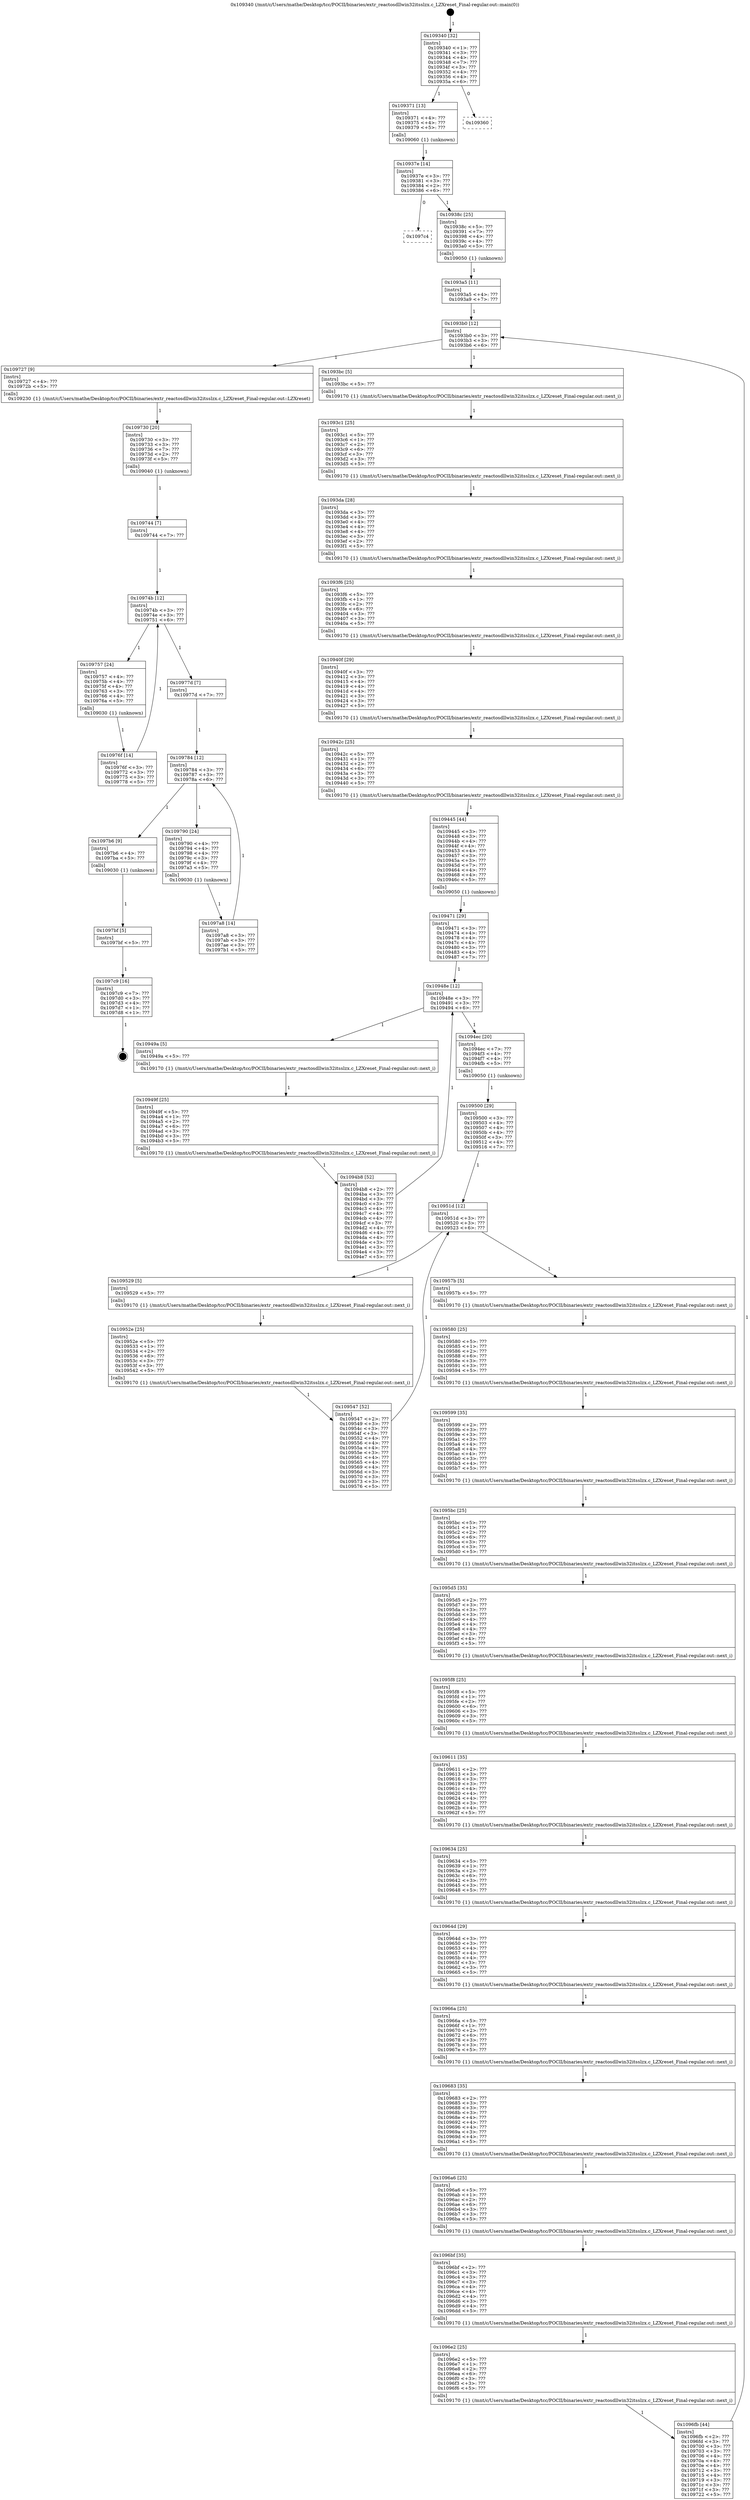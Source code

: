 digraph "0x109340" {
  label = "0x109340 (/mnt/c/Users/mathe/Desktop/tcc/POCII/binaries/extr_reactosdllwin32itsslzx.c_LZXreset_Final-regular.out::main(0))"
  labelloc = "t"
  node[shape=record]

  Entry [label="",width=0.3,height=0.3,shape=circle,fillcolor=black,style=filled]
  "0x109340" [label="{
     0x109340 [32]\l
     | [instrs]\l
     &nbsp;&nbsp;0x109340 \<+1\>: ???\l
     &nbsp;&nbsp;0x109341 \<+3\>: ???\l
     &nbsp;&nbsp;0x109344 \<+4\>: ???\l
     &nbsp;&nbsp;0x109348 \<+7\>: ???\l
     &nbsp;&nbsp;0x10934f \<+3\>: ???\l
     &nbsp;&nbsp;0x109352 \<+4\>: ???\l
     &nbsp;&nbsp;0x109356 \<+4\>: ???\l
     &nbsp;&nbsp;0x10935a \<+6\>: ???\l
  }"]
  "0x109371" [label="{
     0x109371 [13]\l
     | [instrs]\l
     &nbsp;&nbsp;0x109371 \<+4\>: ???\l
     &nbsp;&nbsp;0x109375 \<+4\>: ???\l
     &nbsp;&nbsp;0x109379 \<+5\>: ???\l
     | [calls]\l
     &nbsp;&nbsp;0x109060 \{1\} (unknown)\l
  }"]
  "0x109360" [label="{
     0x109360\l
  }", style=dashed]
  "0x10937e" [label="{
     0x10937e [14]\l
     | [instrs]\l
     &nbsp;&nbsp;0x10937e \<+3\>: ???\l
     &nbsp;&nbsp;0x109381 \<+3\>: ???\l
     &nbsp;&nbsp;0x109384 \<+2\>: ???\l
     &nbsp;&nbsp;0x109386 \<+6\>: ???\l
  }"]
  "0x1097c4" [label="{
     0x1097c4\l
  }", style=dashed]
  "0x10938c" [label="{
     0x10938c [25]\l
     | [instrs]\l
     &nbsp;&nbsp;0x10938c \<+5\>: ???\l
     &nbsp;&nbsp;0x109391 \<+7\>: ???\l
     &nbsp;&nbsp;0x109398 \<+4\>: ???\l
     &nbsp;&nbsp;0x10939c \<+4\>: ???\l
     &nbsp;&nbsp;0x1093a0 \<+5\>: ???\l
     | [calls]\l
     &nbsp;&nbsp;0x109050 \{1\} (unknown)\l
  }"]
  Exit [label="",width=0.3,height=0.3,shape=circle,fillcolor=black,style=filled,peripheries=2]
  "0x1093b0" [label="{
     0x1093b0 [12]\l
     | [instrs]\l
     &nbsp;&nbsp;0x1093b0 \<+3\>: ???\l
     &nbsp;&nbsp;0x1093b3 \<+3\>: ???\l
     &nbsp;&nbsp;0x1093b6 \<+6\>: ???\l
  }"]
  "0x109727" [label="{
     0x109727 [9]\l
     | [instrs]\l
     &nbsp;&nbsp;0x109727 \<+4\>: ???\l
     &nbsp;&nbsp;0x10972b \<+5\>: ???\l
     | [calls]\l
     &nbsp;&nbsp;0x109230 \{1\} (/mnt/c/Users/mathe/Desktop/tcc/POCII/binaries/extr_reactosdllwin32itsslzx.c_LZXreset_Final-regular.out::LZXreset)\l
  }"]
  "0x1093bc" [label="{
     0x1093bc [5]\l
     | [instrs]\l
     &nbsp;&nbsp;0x1093bc \<+5\>: ???\l
     | [calls]\l
     &nbsp;&nbsp;0x109170 \{1\} (/mnt/c/Users/mathe/Desktop/tcc/POCII/binaries/extr_reactosdllwin32itsslzx.c_LZXreset_Final-regular.out::next_i)\l
  }"]
  "0x1093c1" [label="{
     0x1093c1 [25]\l
     | [instrs]\l
     &nbsp;&nbsp;0x1093c1 \<+5\>: ???\l
     &nbsp;&nbsp;0x1093c6 \<+1\>: ???\l
     &nbsp;&nbsp;0x1093c7 \<+2\>: ???\l
     &nbsp;&nbsp;0x1093c9 \<+6\>: ???\l
     &nbsp;&nbsp;0x1093cf \<+3\>: ???\l
     &nbsp;&nbsp;0x1093d2 \<+3\>: ???\l
     &nbsp;&nbsp;0x1093d5 \<+5\>: ???\l
     | [calls]\l
     &nbsp;&nbsp;0x109170 \{1\} (/mnt/c/Users/mathe/Desktop/tcc/POCII/binaries/extr_reactosdllwin32itsslzx.c_LZXreset_Final-regular.out::next_i)\l
  }"]
  "0x1093da" [label="{
     0x1093da [28]\l
     | [instrs]\l
     &nbsp;&nbsp;0x1093da \<+3\>: ???\l
     &nbsp;&nbsp;0x1093dd \<+3\>: ???\l
     &nbsp;&nbsp;0x1093e0 \<+4\>: ???\l
     &nbsp;&nbsp;0x1093e4 \<+4\>: ???\l
     &nbsp;&nbsp;0x1093e8 \<+4\>: ???\l
     &nbsp;&nbsp;0x1093ec \<+3\>: ???\l
     &nbsp;&nbsp;0x1093ef \<+2\>: ???\l
     &nbsp;&nbsp;0x1093f1 \<+5\>: ???\l
     | [calls]\l
     &nbsp;&nbsp;0x109170 \{1\} (/mnt/c/Users/mathe/Desktop/tcc/POCII/binaries/extr_reactosdllwin32itsslzx.c_LZXreset_Final-regular.out::next_i)\l
  }"]
  "0x1093f6" [label="{
     0x1093f6 [25]\l
     | [instrs]\l
     &nbsp;&nbsp;0x1093f6 \<+5\>: ???\l
     &nbsp;&nbsp;0x1093fb \<+1\>: ???\l
     &nbsp;&nbsp;0x1093fc \<+2\>: ???\l
     &nbsp;&nbsp;0x1093fe \<+6\>: ???\l
     &nbsp;&nbsp;0x109404 \<+3\>: ???\l
     &nbsp;&nbsp;0x109407 \<+3\>: ???\l
     &nbsp;&nbsp;0x10940a \<+5\>: ???\l
     | [calls]\l
     &nbsp;&nbsp;0x109170 \{1\} (/mnt/c/Users/mathe/Desktop/tcc/POCII/binaries/extr_reactosdllwin32itsslzx.c_LZXreset_Final-regular.out::next_i)\l
  }"]
  "0x10940f" [label="{
     0x10940f [29]\l
     | [instrs]\l
     &nbsp;&nbsp;0x10940f \<+3\>: ???\l
     &nbsp;&nbsp;0x109412 \<+3\>: ???\l
     &nbsp;&nbsp;0x109415 \<+4\>: ???\l
     &nbsp;&nbsp;0x109419 \<+4\>: ???\l
     &nbsp;&nbsp;0x10941d \<+4\>: ???\l
     &nbsp;&nbsp;0x109421 \<+3\>: ???\l
     &nbsp;&nbsp;0x109424 \<+3\>: ???\l
     &nbsp;&nbsp;0x109427 \<+5\>: ???\l
     | [calls]\l
     &nbsp;&nbsp;0x109170 \{1\} (/mnt/c/Users/mathe/Desktop/tcc/POCII/binaries/extr_reactosdllwin32itsslzx.c_LZXreset_Final-regular.out::next_i)\l
  }"]
  "0x10942c" [label="{
     0x10942c [25]\l
     | [instrs]\l
     &nbsp;&nbsp;0x10942c \<+5\>: ???\l
     &nbsp;&nbsp;0x109431 \<+1\>: ???\l
     &nbsp;&nbsp;0x109432 \<+2\>: ???\l
     &nbsp;&nbsp;0x109434 \<+6\>: ???\l
     &nbsp;&nbsp;0x10943a \<+3\>: ???\l
     &nbsp;&nbsp;0x10943d \<+3\>: ???\l
     &nbsp;&nbsp;0x109440 \<+5\>: ???\l
     | [calls]\l
     &nbsp;&nbsp;0x109170 \{1\} (/mnt/c/Users/mathe/Desktop/tcc/POCII/binaries/extr_reactosdllwin32itsslzx.c_LZXreset_Final-regular.out::next_i)\l
  }"]
  "0x109445" [label="{
     0x109445 [44]\l
     | [instrs]\l
     &nbsp;&nbsp;0x109445 \<+3\>: ???\l
     &nbsp;&nbsp;0x109448 \<+3\>: ???\l
     &nbsp;&nbsp;0x10944b \<+4\>: ???\l
     &nbsp;&nbsp;0x10944f \<+4\>: ???\l
     &nbsp;&nbsp;0x109453 \<+4\>: ???\l
     &nbsp;&nbsp;0x109457 \<+3\>: ???\l
     &nbsp;&nbsp;0x10945a \<+3\>: ???\l
     &nbsp;&nbsp;0x10945d \<+7\>: ???\l
     &nbsp;&nbsp;0x109464 \<+4\>: ???\l
     &nbsp;&nbsp;0x109468 \<+4\>: ???\l
     &nbsp;&nbsp;0x10946c \<+5\>: ???\l
     | [calls]\l
     &nbsp;&nbsp;0x109050 \{1\} (unknown)\l
  }"]
  "0x10948e" [label="{
     0x10948e [12]\l
     | [instrs]\l
     &nbsp;&nbsp;0x10948e \<+3\>: ???\l
     &nbsp;&nbsp;0x109491 \<+3\>: ???\l
     &nbsp;&nbsp;0x109494 \<+6\>: ???\l
  }"]
  "0x1094ec" [label="{
     0x1094ec [20]\l
     | [instrs]\l
     &nbsp;&nbsp;0x1094ec \<+7\>: ???\l
     &nbsp;&nbsp;0x1094f3 \<+4\>: ???\l
     &nbsp;&nbsp;0x1094f7 \<+4\>: ???\l
     &nbsp;&nbsp;0x1094fb \<+5\>: ???\l
     | [calls]\l
     &nbsp;&nbsp;0x109050 \{1\} (unknown)\l
  }"]
  "0x10949a" [label="{
     0x10949a [5]\l
     | [instrs]\l
     &nbsp;&nbsp;0x10949a \<+5\>: ???\l
     | [calls]\l
     &nbsp;&nbsp;0x109170 \{1\} (/mnt/c/Users/mathe/Desktop/tcc/POCII/binaries/extr_reactosdllwin32itsslzx.c_LZXreset_Final-regular.out::next_i)\l
  }"]
  "0x10949f" [label="{
     0x10949f [25]\l
     | [instrs]\l
     &nbsp;&nbsp;0x10949f \<+5\>: ???\l
     &nbsp;&nbsp;0x1094a4 \<+1\>: ???\l
     &nbsp;&nbsp;0x1094a5 \<+2\>: ???\l
     &nbsp;&nbsp;0x1094a7 \<+6\>: ???\l
     &nbsp;&nbsp;0x1094ad \<+3\>: ???\l
     &nbsp;&nbsp;0x1094b0 \<+3\>: ???\l
     &nbsp;&nbsp;0x1094b3 \<+5\>: ???\l
     | [calls]\l
     &nbsp;&nbsp;0x109170 \{1\} (/mnt/c/Users/mathe/Desktop/tcc/POCII/binaries/extr_reactosdllwin32itsslzx.c_LZXreset_Final-regular.out::next_i)\l
  }"]
  "0x1094b8" [label="{
     0x1094b8 [52]\l
     | [instrs]\l
     &nbsp;&nbsp;0x1094b8 \<+2\>: ???\l
     &nbsp;&nbsp;0x1094ba \<+3\>: ???\l
     &nbsp;&nbsp;0x1094bd \<+3\>: ???\l
     &nbsp;&nbsp;0x1094c0 \<+3\>: ???\l
     &nbsp;&nbsp;0x1094c3 \<+4\>: ???\l
     &nbsp;&nbsp;0x1094c7 \<+4\>: ???\l
     &nbsp;&nbsp;0x1094cb \<+4\>: ???\l
     &nbsp;&nbsp;0x1094cf \<+3\>: ???\l
     &nbsp;&nbsp;0x1094d2 \<+4\>: ???\l
     &nbsp;&nbsp;0x1094d6 \<+4\>: ???\l
     &nbsp;&nbsp;0x1094da \<+4\>: ???\l
     &nbsp;&nbsp;0x1094de \<+3\>: ???\l
     &nbsp;&nbsp;0x1094e1 \<+3\>: ???\l
     &nbsp;&nbsp;0x1094e4 \<+3\>: ???\l
     &nbsp;&nbsp;0x1094e7 \<+5\>: ???\l
  }"]
  "0x109471" [label="{
     0x109471 [29]\l
     | [instrs]\l
     &nbsp;&nbsp;0x109471 \<+3\>: ???\l
     &nbsp;&nbsp;0x109474 \<+4\>: ???\l
     &nbsp;&nbsp;0x109478 \<+4\>: ???\l
     &nbsp;&nbsp;0x10947c \<+4\>: ???\l
     &nbsp;&nbsp;0x109480 \<+3\>: ???\l
     &nbsp;&nbsp;0x109483 \<+4\>: ???\l
     &nbsp;&nbsp;0x109487 \<+7\>: ???\l
  }"]
  "0x10951d" [label="{
     0x10951d [12]\l
     | [instrs]\l
     &nbsp;&nbsp;0x10951d \<+3\>: ???\l
     &nbsp;&nbsp;0x109520 \<+3\>: ???\l
     &nbsp;&nbsp;0x109523 \<+6\>: ???\l
  }"]
  "0x10957b" [label="{
     0x10957b [5]\l
     | [instrs]\l
     &nbsp;&nbsp;0x10957b \<+5\>: ???\l
     | [calls]\l
     &nbsp;&nbsp;0x109170 \{1\} (/mnt/c/Users/mathe/Desktop/tcc/POCII/binaries/extr_reactosdllwin32itsslzx.c_LZXreset_Final-regular.out::next_i)\l
  }"]
  "0x109529" [label="{
     0x109529 [5]\l
     | [instrs]\l
     &nbsp;&nbsp;0x109529 \<+5\>: ???\l
     | [calls]\l
     &nbsp;&nbsp;0x109170 \{1\} (/mnt/c/Users/mathe/Desktop/tcc/POCII/binaries/extr_reactosdllwin32itsslzx.c_LZXreset_Final-regular.out::next_i)\l
  }"]
  "0x10952e" [label="{
     0x10952e [25]\l
     | [instrs]\l
     &nbsp;&nbsp;0x10952e \<+5\>: ???\l
     &nbsp;&nbsp;0x109533 \<+1\>: ???\l
     &nbsp;&nbsp;0x109534 \<+2\>: ???\l
     &nbsp;&nbsp;0x109536 \<+6\>: ???\l
     &nbsp;&nbsp;0x10953c \<+3\>: ???\l
     &nbsp;&nbsp;0x10953f \<+3\>: ???\l
     &nbsp;&nbsp;0x109542 \<+5\>: ???\l
     | [calls]\l
     &nbsp;&nbsp;0x109170 \{1\} (/mnt/c/Users/mathe/Desktop/tcc/POCII/binaries/extr_reactosdllwin32itsslzx.c_LZXreset_Final-regular.out::next_i)\l
  }"]
  "0x109547" [label="{
     0x109547 [52]\l
     | [instrs]\l
     &nbsp;&nbsp;0x109547 \<+2\>: ???\l
     &nbsp;&nbsp;0x109549 \<+3\>: ???\l
     &nbsp;&nbsp;0x10954c \<+3\>: ???\l
     &nbsp;&nbsp;0x10954f \<+3\>: ???\l
     &nbsp;&nbsp;0x109552 \<+4\>: ???\l
     &nbsp;&nbsp;0x109556 \<+4\>: ???\l
     &nbsp;&nbsp;0x10955a \<+4\>: ???\l
     &nbsp;&nbsp;0x10955e \<+3\>: ???\l
     &nbsp;&nbsp;0x109561 \<+4\>: ???\l
     &nbsp;&nbsp;0x109565 \<+4\>: ???\l
     &nbsp;&nbsp;0x109569 \<+4\>: ???\l
     &nbsp;&nbsp;0x10956d \<+3\>: ???\l
     &nbsp;&nbsp;0x109570 \<+3\>: ???\l
     &nbsp;&nbsp;0x109573 \<+3\>: ???\l
     &nbsp;&nbsp;0x109576 \<+5\>: ???\l
  }"]
  "0x109500" [label="{
     0x109500 [29]\l
     | [instrs]\l
     &nbsp;&nbsp;0x109500 \<+3\>: ???\l
     &nbsp;&nbsp;0x109503 \<+4\>: ???\l
     &nbsp;&nbsp;0x109507 \<+4\>: ???\l
     &nbsp;&nbsp;0x10950b \<+4\>: ???\l
     &nbsp;&nbsp;0x10950f \<+3\>: ???\l
     &nbsp;&nbsp;0x109512 \<+4\>: ???\l
     &nbsp;&nbsp;0x109516 \<+7\>: ???\l
  }"]
  "0x109580" [label="{
     0x109580 [25]\l
     | [instrs]\l
     &nbsp;&nbsp;0x109580 \<+5\>: ???\l
     &nbsp;&nbsp;0x109585 \<+1\>: ???\l
     &nbsp;&nbsp;0x109586 \<+2\>: ???\l
     &nbsp;&nbsp;0x109588 \<+6\>: ???\l
     &nbsp;&nbsp;0x10958e \<+3\>: ???\l
     &nbsp;&nbsp;0x109591 \<+3\>: ???\l
     &nbsp;&nbsp;0x109594 \<+5\>: ???\l
     | [calls]\l
     &nbsp;&nbsp;0x109170 \{1\} (/mnt/c/Users/mathe/Desktop/tcc/POCII/binaries/extr_reactosdllwin32itsslzx.c_LZXreset_Final-regular.out::next_i)\l
  }"]
  "0x109599" [label="{
     0x109599 [35]\l
     | [instrs]\l
     &nbsp;&nbsp;0x109599 \<+2\>: ???\l
     &nbsp;&nbsp;0x10959b \<+3\>: ???\l
     &nbsp;&nbsp;0x10959e \<+3\>: ???\l
     &nbsp;&nbsp;0x1095a1 \<+3\>: ???\l
     &nbsp;&nbsp;0x1095a4 \<+4\>: ???\l
     &nbsp;&nbsp;0x1095a8 \<+4\>: ???\l
     &nbsp;&nbsp;0x1095ac \<+4\>: ???\l
     &nbsp;&nbsp;0x1095b0 \<+3\>: ???\l
     &nbsp;&nbsp;0x1095b3 \<+4\>: ???\l
     &nbsp;&nbsp;0x1095b7 \<+5\>: ???\l
     | [calls]\l
     &nbsp;&nbsp;0x109170 \{1\} (/mnt/c/Users/mathe/Desktop/tcc/POCII/binaries/extr_reactosdllwin32itsslzx.c_LZXreset_Final-regular.out::next_i)\l
  }"]
  "0x1095bc" [label="{
     0x1095bc [25]\l
     | [instrs]\l
     &nbsp;&nbsp;0x1095bc \<+5\>: ???\l
     &nbsp;&nbsp;0x1095c1 \<+1\>: ???\l
     &nbsp;&nbsp;0x1095c2 \<+2\>: ???\l
     &nbsp;&nbsp;0x1095c4 \<+6\>: ???\l
     &nbsp;&nbsp;0x1095ca \<+3\>: ???\l
     &nbsp;&nbsp;0x1095cd \<+3\>: ???\l
     &nbsp;&nbsp;0x1095d0 \<+5\>: ???\l
     | [calls]\l
     &nbsp;&nbsp;0x109170 \{1\} (/mnt/c/Users/mathe/Desktop/tcc/POCII/binaries/extr_reactosdllwin32itsslzx.c_LZXreset_Final-regular.out::next_i)\l
  }"]
  "0x1095d5" [label="{
     0x1095d5 [35]\l
     | [instrs]\l
     &nbsp;&nbsp;0x1095d5 \<+2\>: ???\l
     &nbsp;&nbsp;0x1095d7 \<+3\>: ???\l
     &nbsp;&nbsp;0x1095da \<+3\>: ???\l
     &nbsp;&nbsp;0x1095dd \<+3\>: ???\l
     &nbsp;&nbsp;0x1095e0 \<+4\>: ???\l
     &nbsp;&nbsp;0x1095e4 \<+4\>: ???\l
     &nbsp;&nbsp;0x1095e8 \<+4\>: ???\l
     &nbsp;&nbsp;0x1095ec \<+3\>: ???\l
     &nbsp;&nbsp;0x1095ef \<+4\>: ???\l
     &nbsp;&nbsp;0x1095f3 \<+5\>: ???\l
     | [calls]\l
     &nbsp;&nbsp;0x109170 \{1\} (/mnt/c/Users/mathe/Desktop/tcc/POCII/binaries/extr_reactosdllwin32itsslzx.c_LZXreset_Final-regular.out::next_i)\l
  }"]
  "0x1095f8" [label="{
     0x1095f8 [25]\l
     | [instrs]\l
     &nbsp;&nbsp;0x1095f8 \<+5\>: ???\l
     &nbsp;&nbsp;0x1095fd \<+1\>: ???\l
     &nbsp;&nbsp;0x1095fe \<+2\>: ???\l
     &nbsp;&nbsp;0x109600 \<+6\>: ???\l
     &nbsp;&nbsp;0x109606 \<+3\>: ???\l
     &nbsp;&nbsp;0x109609 \<+3\>: ???\l
     &nbsp;&nbsp;0x10960c \<+5\>: ???\l
     | [calls]\l
     &nbsp;&nbsp;0x109170 \{1\} (/mnt/c/Users/mathe/Desktop/tcc/POCII/binaries/extr_reactosdllwin32itsslzx.c_LZXreset_Final-regular.out::next_i)\l
  }"]
  "0x109611" [label="{
     0x109611 [35]\l
     | [instrs]\l
     &nbsp;&nbsp;0x109611 \<+2\>: ???\l
     &nbsp;&nbsp;0x109613 \<+3\>: ???\l
     &nbsp;&nbsp;0x109616 \<+3\>: ???\l
     &nbsp;&nbsp;0x109619 \<+3\>: ???\l
     &nbsp;&nbsp;0x10961c \<+4\>: ???\l
     &nbsp;&nbsp;0x109620 \<+4\>: ???\l
     &nbsp;&nbsp;0x109624 \<+4\>: ???\l
     &nbsp;&nbsp;0x109628 \<+3\>: ???\l
     &nbsp;&nbsp;0x10962b \<+4\>: ???\l
     &nbsp;&nbsp;0x10962f \<+5\>: ???\l
     | [calls]\l
     &nbsp;&nbsp;0x109170 \{1\} (/mnt/c/Users/mathe/Desktop/tcc/POCII/binaries/extr_reactosdllwin32itsslzx.c_LZXreset_Final-regular.out::next_i)\l
  }"]
  "0x109634" [label="{
     0x109634 [25]\l
     | [instrs]\l
     &nbsp;&nbsp;0x109634 \<+5\>: ???\l
     &nbsp;&nbsp;0x109639 \<+1\>: ???\l
     &nbsp;&nbsp;0x10963a \<+2\>: ???\l
     &nbsp;&nbsp;0x10963c \<+6\>: ???\l
     &nbsp;&nbsp;0x109642 \<+3\>: ???\l
     &nbsp;&nbsp;0x109645 \<+3\>: ???\l
     &nbsp;&nbsp;0x109648 \<+5\>: ???\l
     | [calls]\l
     &nbsp;&nbsp;0x109170 \{1\} (/mnt/c/Users/mathe/Desktop/tcc/POCII/binaries/extr_reactosdllwin32itsslzx.c_LZXreset_Final-regular.out::next_i)\l
  }"]
  "0x10964d" [label="{
     0x10964d [29]\l
     | [instrs]\l
     &nbsp;&nbsp;0x10964d \<+3\>: ???\l
     &nbsp;&nbsp;0x109650 \<+3\>: ???\l
     &nbsp;&nbsp;0x109653 \<+4\>: ???\l
     &nbsp;&nbsp;0x109657 \<+4\>: ???\l
     &nbsp;&nbsp;0x10965b \<+4\>: ???\l
     &nbsp;&nbsp;0x10965f \<+3\>: ???\l
     &nbsp;&nbsp;0x109662 \<+3\>: ???\l
     &nbsp;&nbsp;0x109665 \<+5\>: ???\l
     | [calls]\l
     &nbsp;&nbsp;0x109170 \{1\} (/mnt/c/Users/mathe/Desktop/tcc/POCII/binaries/extr_reactosdllwin32itsslzx.c_LZXreset_Final-regular.out::next_i)\l
  }"]
  "0x10966a" [label="{
     0x10966a [25]\l
     | [instrs]\l
     &nbsp;&nbsp;0x10966a \<+5\>: ???\l
     &nbsp;&nbsp;0x10966f \<+1\>: ???\l
     &nbsp;&nbsp;0x109670 \<+2\>: ???\l
     &nbsp;&nbsp;0x109672 \<+6\>: ???\l
     &nbsp;&nbsp;0x109678 \<+3\>: ???\l
     &nbsp;&nbsp;0x10967b \<+3\>: ???\l
     &nbsp;&nbsp;0x10967e \<+5\>: ???\l
     | [calls]\l
     &nbsp;&nbsp;0x109170 \{1\} (/mnt/c/Users/mathe/Desktop/tcc/POCII/binaries/extr_reactosdllwin32itsslzx.c_LZXreset_Final-regular.out::next_i)\l
  }"]
  "0x109683" [label="{
     0x109683 [35]\l
     | [instrs]\l
     &nbsp;&nbsp;0x109683 \<+2\>: ???\l
     &nbsp;&nbsp;0x109685 \<+3\>: ???\l
     &nbsp;&nbsp;0x109688 \<+3\>: ???\l
     &nbsp;&nbsp;0x10968b \<+3\>: ???\l
     &nbsp;&nbsp;0x10968e \<+4\>: ???\l
     &nbsp;&nbsp;0x109692 \<+4\>: ???\l
     &nbsp;&nbsp;0x109696 \<+4\>: ???\l
     &nbsp;&nbsp;0x10969a \<+3\>: ???\l
     &nbsp;&nbsp;0x10969d \<+4\>: ???\l
     &nbsp;&nbsp;0x1096a1 \<+5\>: ???\l
     | [calls]\l
     &nbsp;&nbsp;0x109170 \{1\} (/mnt/c/Users/mathe/Desktop/tcc/POCII/binaries/extr_reactosdllwin32itsslzx.c_LZXreset_Final-regular.out::next_i)\l
  }"]
  "0x1096a6" [label="{
     0x1096a6 [25]\l
     | [instrs]\l
     &nbsp;&nbsp;0x1096a6 \<+5\>: ???\l
     &nbsp;&nbsp;0x1096ab \<+1\>: ???\l
     &nbsp;&nbsp;0x1096ac \<+2\>: ???\l
     &nbsp;&nbsp;0x1096ae \<+6\>: ???\l
     &nbsp;&nbsp;0x1096b4 \<+3\>: ???\l
     &nbsp;&nbsp;0x1096b7 \<+3\>: ???\l
     &nbsp;&nbsp;0x1096ba \<+5\>: ???\l
     | [calls]\l
     &nbsp;&nbsp;0x109170 \{1\} (/mnt/c/Users/mathe/Desktop/tcc/POCII/binaries/extr_reactosdllwin32itsslzx.c_LZXreset_Final-regular.out::next_i)\l
  }"]
  "0x1096bf" [label="{
     0x1096bf [35]\l
     | [instrs]\l
     &nbsp;&nbsp;0x1096bf \<+2\>: ???\l
     &nbsp;&nbsp;0x1096c1 \<+3\>: ???\l
     &nbsp;&nbsp;0x1096c4 \<+3\>: ???\l
     &nbsp;&nbsp;0x1096c7 \<+3\>: ???\l
     &nbsp;&nbsp;0x1096ca \<+4\>: ???\l
     &nbsp;&nbsp;0x1096ce \<+4\>: ???\l
     &nbsp;&nbsp;0x1096d2 \<+4\>: ???\l
     &nbsp;&nbsp;0x1096d6 \<+3\>: ???\l
     &nbsp;&nbsp;0x1096d9 \<+4\>: ???\l
     &nbsp;&nbsp;0x1096dd \<+5\>: ???\l
     | [calls]\l
     &nbsp;&nbsp;0x109170 \{1\} (/mnt/c/Users/mathe/Desktop/tcc/POCII/binaries/extr_reactosdllwin32itsslzx.c_LZXreset_Final-regular.out::next_i)\l
  }"]
  "0x1096e2" [label="{
     0x1096e2 [25]\l
     | [instrs]\l
     &nbsp;&nbsp;0x1096e2 \<+5\>: ???\l
     &nbsp;&nbsp;0x1096e7 \<+1\>: ???\l
     &nbsp;&nbsp;0x1096e8 \<+2\>: ???\l
     &nbsp;&nbsp;0x1096ea \<+6\>: ???\l
     &nbsp;&nbsp;0x1096f0 \<+3\>: ???\l
     &nbsp;&nbsp;0x1096f3 \<+3\>: ???\l
     &nbsp;&nbsp;0x1096f6 \<+5\>: ???\l
     | [calls]\l
     &nbsp;&nbsp;0x109170 \{1\} (/mnt/c/Users/mathe/Desktop/tcc/POCII/binaries/extr_reactosdllwin32itsslzx.c_LZXreset_Final-regular.out::next_i)\l
  }"]
  "0x1096fb" [label="{
     0x1096fb [44]\l
     | [instrs]\l
     &nbsp;&nbsp;0x1096fb \<+2\>: ???\l
     &nbsp;&nbsp;0x1096fd \<+3\>: ???\l
     &nbsp;&nbsp;0x109700 \<+3\>: ???\l
     &nbsp;&nbsp;0x109703 \<+3\>: ???\l
     &nbsp;&nbsp;0x109706 \<+4\>: ???\l
     &nbsp;&nbsp;0x10970a \<+4\>: ???\l
     &nbsp;&nbsp;0x10970e \<+4\>: ???\l
     &nbsp;&nbsp;0x109712 \<+3\>: ???\l
     &nbsp;&nbsp;0x109715 \<+4\>: ???\l
     &nbsp;&nbsp;0x109719 \<+3\>: ???\l
     &nbsp;&nbsp;0x10971c \<+3\>: ???\l
     &nbsp;&nbsp;0x10971f \<+3\>: ???\l
     &nbsp;&nbsp;0x109722 \<+5\>: ???\l
  }"]
  "0x1093a5" [label="{
     0x1093a5 [11]\l
     | [instrs]\l
     &nbsp;&nbsp;0x1093a5 \<+4\>: ???\l
     &nbsp;&nbsp;0x1093a9 \<+7\>: ???\l
  }"]
  "0x109730" [label="{
     0x109730 [20]\l
     | [instrs]\l
     &nbsp;&nbsp;0x109730 \<+3\>: ???\l
     &nbsp;&nbsp;0x109733 \<+3\>: ???\l
     &nbsp;&nbsp;0x109736 \<+7\>: ???\l
     &nbsp;&nbsp;0x10973d \<+2\>: ???\l
     &nbsp;&nbsp;0x10973f \<+5\>: ???\l
     | [calls]\l
     &nbsp;&nbsp;0x109040 \{1\} (unknown)\l
  }"]
  "0x10974b" [label="{
     0x10974b [12]\l
     | [instrs]\l
     &nbsp;&nbsp;0x10974b \<+3\>: ???\l
     &nbsp;&nbsp;0x10974e \<+3\>: ???\l
     &nbsp;&nbsp;0x109751 \<+6\>: ???\l
  }"]
  "0x109784" [label="{
     0x109784 [12]\l
     | [instrs]\l
     &nbsp;&nbsp;0x109784 \<+3\>: ???\l
     &nbsp;&nbsp;0x109787 \<+3\>: ???\l
     &nbsp;&nbsp;0x10978a \<+6\>: ???\l
  }"]
  "0x109757" [label="{
     0x109757 [24]\l
     | [instrs]\l
     &nbsp;&nbsp;0x109757 \<+4\>: ???\l
     &nbsp;&nbsp;0x10975b \<+4\>: ???\l
     &nbsp;&nbsp;0x10975f \<+4\>: ???\l
     &nbsp;&nbsp;0x109763 \<+3\>: ???\l
     &nbsp;&nbsp;0x109766 \<+4\>: ???\l
     &nbsp;&nbsp;0x10976a \<+5\>: ???\l
     | [calls]\l
     &nbsp;&nbsp;0x109030 \{1\} (unknown)\l
  }"]
  "0x10976f" [label="{
     0x10976f [14]\l
     | [instrs]\l
     &nbsp;&nbsp;0x10976f \<+3\>: ???\l
     &nbsp;&nbsp;0x109772 \<+3\>: ???\l
     &nbsp;&nbsp;0x109775 \<+3\>: ???\l
     &nbsp;&nbsp;0x109778 \<+5\>: ???\l
  }"]
  "0x109744" [label="{
     0x109744 [7]\l
     | [instrs]\l
     &nbsp;&nbsp;0x109744 \<+7\>: ???\l
  }"]
  "0x1097b6" [label="{
     0x1097b6 [9]\l
     | [instrs]\l
     &nbsp;&nbsp;0x1097b6 \<+4\>: ???\l
     &nbsp;&nbsp;0x1097ba \<+5\>: ???\l
     | [calls]\l
     &nbsp;&nbsp;0x109030 \{1\} (unknown)\l
  }"]
  "0x109790" [label="{
     0x109790 [24]\l
     | [instrs]\l
     &nbsp;&nbsp;0x109790 \<+4\>: ???\l
     &nbsp;&nbsp;0x109794 \<+4\>: ???\l
     &nbsp;&nbsp;0x109798 \<+4\>: ???\l
     &nbsp;&nbsp;0x10979c \<+3\>: ???\l
     &nbsp;&nbsp;0x10979f \<+4\>: ???\l
     &nbsp;&nbsp;0x1097a3 \<+5\>: ???\l
     | [calls]\l
     &nbsp;&nbsp;0x109030 \{1\} (unknown)\l
  }"]
  "0x1097a8" [label="{
     0x1097a8 [14]\l
     | [instrs]\l
     &nbsp;&nbsp;0x1097a8 \<+3\>: ???\l
     &nbsp;&nbsp;0x1097ab \<+3\>: ???\l
     &nbsp;&nbsp;0x1097ae \<+3\>: ???\l
     &nbsp;&nbsp;0x1097b1 \<+5\>: ???\l
  }"]
  "0x10977d" [label="{
     0x10977d [7]\l
     | [instrs]\l
     &nbsp;&nbsp;0x10977d \<+7\>: ???\l
  }"]
  "0x1097bf" [label="{
     0x1097bf [5]\l
     | [instrs]\l
     &nbsp;&nbsp;0x1097bf \<+5\>: ???\l
  }"]
  "0x1097c9" [label="{
     0x1097c9 [16]\l
     | [instrs]\l
     &nbsp;&nbsp;0x1097c9 \<+7\>: ???\l
     &nbsp;&nbsp;0x1097d0 \<+3\>: ???\l
     &nbsp;&nbsp;0x1097d3 \<+4\>: ???\l
     &nbsp;&nbsp;0x1097d7 \<+1\>: ???\l
     &nbsp;&nbsp;0x1097d8 \<+1\>: ???\l
  }"]
  Entry -> "0x109340" [label=" 1"]
  "0x109340" -> "0x109371" [label=" 1"]
  "0x109340" -> "0x109360" [label=" 0"]
  "0x109371" -> "0x10937e" [label=" 1"]
  "0x10937e" -> "0x1097c4" [label=" 0"]
  "0x10937e" -> "0x10938c" [label=" 1"]
  "0x1097c9" -> Exit [label=" 1"]
  "0x10938c" -> "0x1093a5" [label=" 1"]
  "0x1093b0" -> "0x109727" [label=" 1"]
  "0x1093b0" -> "0x1093bc" [label=" 1"]
  "0x1093bc" -> "0x1093c1" [label=" 1"]
  "0x1093c1" -> "0x1093da" [label=" 1"]
  "0x1093da" -> "0x1093f6" [label=" 1"]
  "0x1093f6" -> "0x10940f" [label=" 1"]
  "0x10940f" -> "0x10942c" [label=" 1"]
  "0x10942c" -> "0x109445" [label=" 1"]
  "0x109445" -> "0x109471" [label=" 1"]
  "0x10948e" -> "0x1094ec" [label=" 1"]
  "0x10948e" -> "0x10949a" [label=" 1"]
  "0x10949a" -> "0x10949f" [label=" 1"]
  "0x10949f" -> "0x1094b8" [label=" 1"]
  "0x109471" -> "0x10948e" [label=" 1"]
  "0x1094b8" -> "0x10948e" [label=" 1"]
  "0x1094ec" -> "0x109500" [label=" 1"]
  "0x10951d" -> "0x10957b" [label=" 1"]
  "0x10951d" -> "0x109529" [label=" 1"]
  "0x109529" -> "0x10952e" [label=" 1"]
  "0x10952e" -> "0x109547" [label=" 1"]
  "0x109500" -> "0x10951d" [label=" 1"]
  "0x109547" -> "0x10951d" [label=" 1"]
  "0x10957b" -> "0x109580" [label=" 1"]
  "0x109580" -> "0x109599" [label=" 1"]
  "0x109599" -> "0x1095bc" [label=" 1"]
  "0x1095bc" -> "0x1095d5" [label=" 1"]
  "0x1095d5" -> "0x1095f8" [label=" 1"]
  "0x1095f8" -> "0x109611" [label=" 1"]
  "0x109611" -> "0x109634" [label=" 1"]
  "0x109634" -> "0x10964d" [label=" 1"]
  "0x10964d" -> "0x10966a" [label=" 1"]
  "0x10966a" -> "0x109683" [label=" 1"]
  "0x109683" -> "0x1096a6" [label=" 1"]
  "0x1096a6" -> "0x1096bf" [label=" 1"]
  "0x1096bf" -> "0x1096e2" [label=" 1"]
  "0x1096e2" -> "0x1096fb" [label=" 1"]
  "0x1093a5" -> "0x1093b0" [label=" 1"]
  "0x1096fb" -> "0x1093b0" [label=" 1"]
  "0x109727" -> "0x109730" [label=" 1"]
  "0x109730" -> "0x109744" [label=" 1"]
  "0x10974b" -> "0x10977d" [label=" 1"]
  "0x10974b" -> "0x109757" [label=" 1"]
  "0x109757" -> "0x10976f" [label=" 1"]
  "0x109744" -> "0x10974b" [label=" 1"]
  "0x10976f" -> "0x10974b" [label=" 1"]
  "0x109784" -> "0x1097b6" [label=" 1"]
  "0x109784" -> "0x109790" [label=" 1"]
  "0x109790" -> "0x1097a8" [label=" 1"]
  "0x10977d" -> "0x109784" [label=" 1"]
  "0x1097a8" -> "0x109784" [label=" 1"]
  "0x1097b6" -> "0x1097bf" [label=" 1"]
  "0x1097bf" -> "0x1097c9" [label=" 1"]
}
